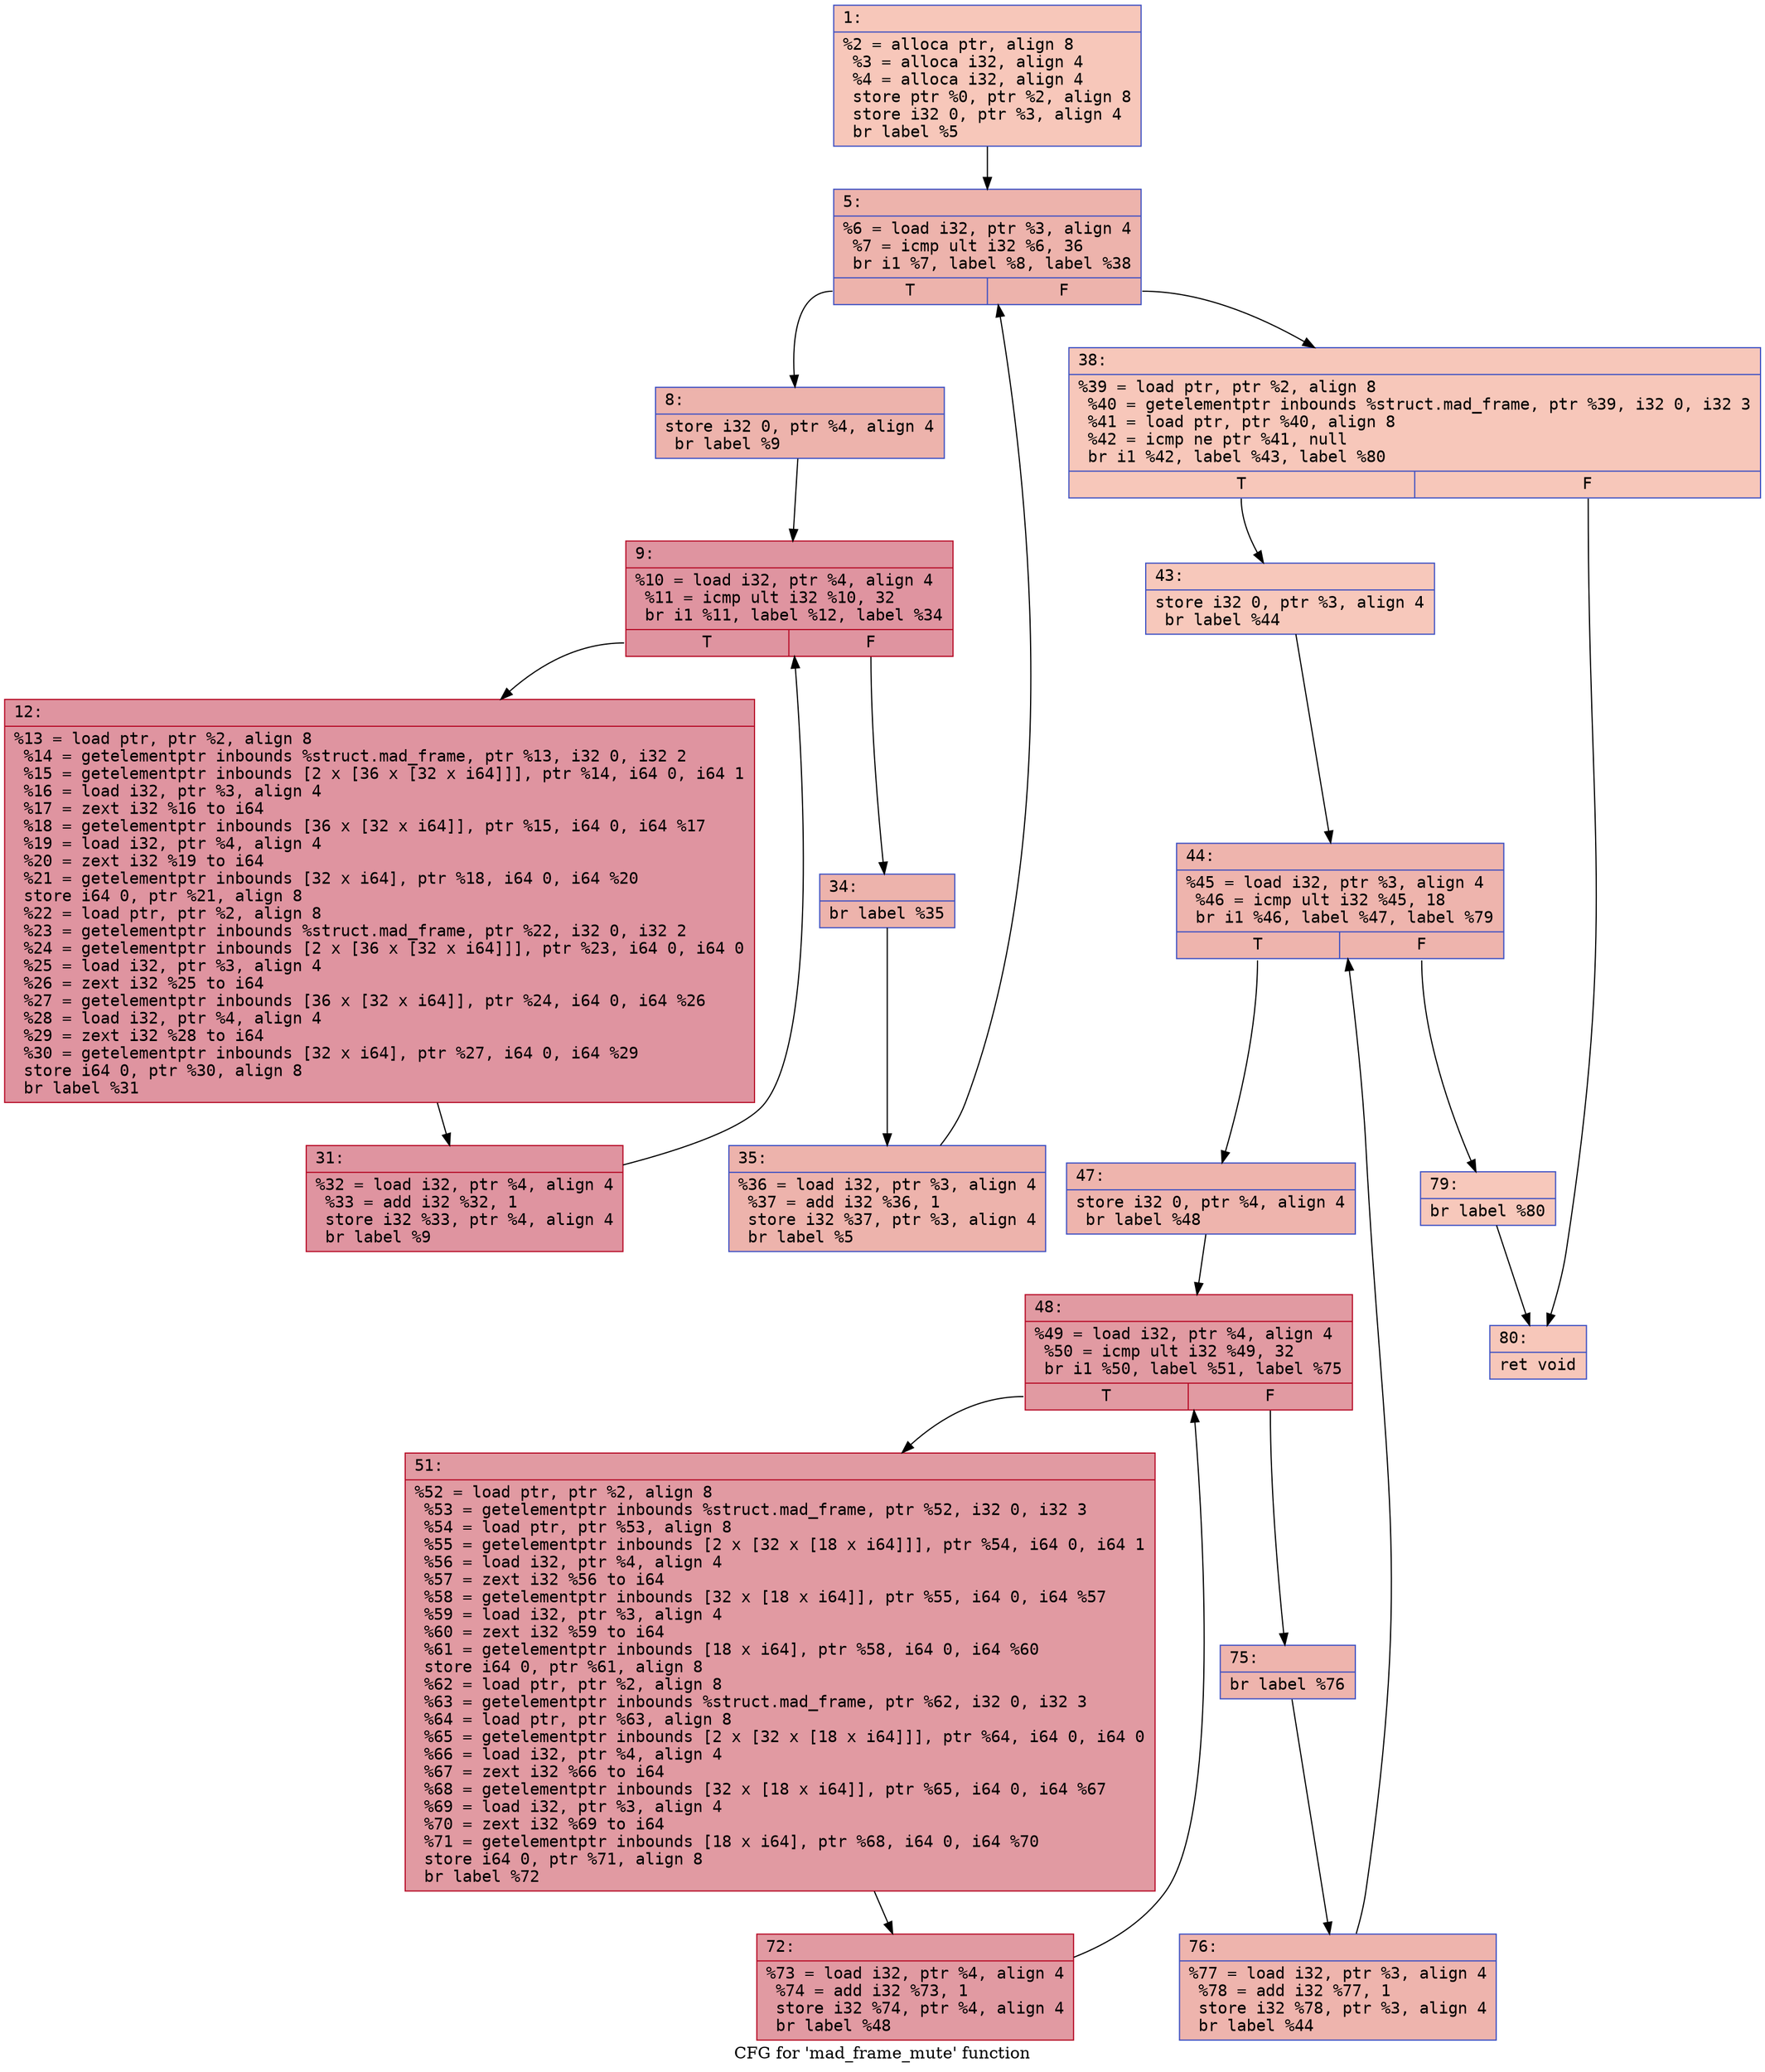 digraph "CFG for 'mad_frame_mute' function" {
	label="CFG for 'mad_frame_mute' function";

	Node0x600001e863f0 [shape=record,color="#3d50c3ff", style=filled, fillcolor="#ec7f6370" fontname="Courier",label="{1:\l|  %2 = alloca ptr, align 8\l  %3 = alloca i32, align 4\l  %4 = alloca i32, align 4\l  store ptr %0, ptr %2, align 8\l  store i32 0, ptr %3, align 4\l  br label %5\l}"];
	Node0x600001e863f0 -> Node0x600001e86440[tooltip="1 -> 5\nProbability 100.00%" ];
	Node0x600001e86440 [shape=record,color="#3d50c3ff", style=filled, fillcolor="#d6524470" fontname="Courier",label="{5:\l|  %6 = load i32, ptr %3, align 4\l  %7 = icmp ult i32 %6, 36\l  br i1 %7, label %8, label %38\l|{<s0>T|<s1>F}}"];
	Node0x600001e86440:s0 -> Node0x600001e86490[tooltip="5 -> 8\nProbability 96.88%" ];
	Node0x600001e86440:s1 -> Node0x600001e86670[tooltip="5 -> 38\nProbability 3.12%" ];
	Node0x600001e86490 [shape=record,color="#3d50c3ff", style=filled, fillcolor="#d6524470" fontname="Courier",label="{8:\l|  store i32 0, ptr %4, align 4\l  br label %9\l}"];
	Node0x600001e86490 -> Node0x600001e864e0[tooltip="8 -> 9\nProbability 100.00%" ];
	Node0x600001e864e0 [shape=record,color="#b70d28ff", style=filled, fillcolor="#b70d2870" fontname="Courier",label="{9:\l|  %10 = load i32, ptr %4, align 4\l  %11 = icmp ult i32 %10, 32\l  br i1 %11, label %12, label %34\l|{<s0>T|<s1>F}}"];
	Node0x600001e864e0:s0 -> Node0x600001e86530[tooltip="9 -> 12\nProbability 96.88%" ];
	Node0x600001e864e0:s1 -> Node0x600001e865d0[tooltip="9 -> 34\nProbability 3.12%" ];
	Node0x600001e86530 [shape=record,color="#b70d28ff", style=filled, fillcolor="#b70d2870" fontname="Courier",label="{12:\l|  %13 = load ptr, ptr %2, align 8\l  %14 = getelementptr inbounds %struct.mad_frame, ptr %13, i32 0, i32 2\l  %15 = getelementptr inbounds [2 x [36 x [32 x i64]]], ptr %14, i64 0, i64 1\l  %16 = load i32, ptr %3, align 4\l  %17 = zext i32 %16 to i64\l  %18 = getelementptr inbounds [36 x [32 x i64]], ptr %15, i64 0, i64 %17\l  %19 = load i32, ptr %4, align 4\l  %20 = zext i32 %19 to i64\l  %21 = getelementptr inbounds [32 x i64], ptr %18, i64 0, i64 %20\l  store i64 0, ptr %21, align 8\l  %22 = load ptr, ptr %2, align 8\l  %23 = getelementptr inbounds %struct.mad_frame, ptr %22, i32 0, i32 2\l  %24 = getelementptr inbounds [2 x [36 x [32 x i64]]], ptr %23, i64 0, i64 0\l  %25 = load i32, ptr %3, align 4\l  %26 = zext i32 %25 to i64\l  %27 = getelementptr inbounds [36 x [32 x i64]], ptr %24, i64 0, i64 %26\l  %28 = load i32, ptr %4, align 4\l  %29 = zext i32 %28 to i64\l  %30 = getelementptr inbounds [32 x i64], ptr %27, i64 0, i64 %29\l  store i64 0, ptr %30, align 8\l  br label %31\l}"];
	Node0x600001e86530 -> Node0x600001e86580[tooltip="12 -> 31\nProbability 100.00%" ];
	Node0x600001e86580 [shape=record,color="#b70d28ff", style=filled, fillcolor="#b70d2870" fontname="Courier",label="{31:\l|  %32 = load i32, ptr %4, align 4\l  %33 = add i32 %32, 1\l  store i32 %33, ptr %4, align 4\l  br label %9\l}"];
	Node0x600001e86580 -> Node0x600001e864e0[tooltip="31 -> 9\nProbability 100.00%" ];
	Node0x600001e865d0 [shape=record,color="#3d50c3ff", style=filled, fillcolor="#d6524470" fontname="Courier",label="{34:\l|  br label %35\l}"];
	Node0x600001e865d0 -> Node0x600001e86620[tooltip="34 -> 35\nProbability 100.00%" ];
	Node0x600001e86620 [shape=record,color="#3d50c3ff", style=filled, fillcolor="#d6524470" fontname="Courier",label="{35:\l|  %36 = load i32, ptr %3, align 4\l  %37 = add i32 %36, 1\l  store i32 %37, ptr %3, align 4\l  br label %5\l}"];
	Node0x600001e86620 -> Node0x600001e86440[tooltip="35 -> 5\nProbability 100.00%" ];
	Node0x600001e86670 [shape=record,color="#3d50c3ff", style=filled, fillcolor="#ec7f6370" fontname="Courier",label="{38:\l|  %39 = load ptr, ptr %2, align 8\l  %40 = getelementptr inbounds %struct.mad_frame, ptr %39, i32 0, i32 3\l  %41 = load ptr, ptr %40, align 8\l  %42 = icmp ne ptr %41, null\l  br i1 %42, label %43, label %80\l|{<s0>T|<s1>F}}"];
	Node0x600001e86670:s0 -> Node0x600001e866c0[tooltip="38 -> 43\nProbability 62.50%" ];
	Node0x600001e86670:s1 -> Node0x600001e86990[tooltip="38 -> 80\nProbability 37.50%" ];
	Node0x600001e866c0 [shape=record,color="#3d50c3ff", style=filled, fillcolor="#ed836670" fontname="Courier",label="{43:\l|  store i32 0, ptr %3, align 4\l  br label %44\l}"];
	Node0x600001e866c0 -> Node0x600001e86710[tooltip="43 -> 44\nProbability 100.00%" ];
	Node0x600001e86710 [shape=record,color="#3d50c3ff", style=filled, fillcolor="#d8564670" fontname="Courier",label="{44:\l|  %45 = load i32, ptr %3, align 4\l  %46 = icmp ult i32 %45, 18\l  br i1 %46, label %47, label %79\l|{<s0>T|<s1>F}}"];
	Node0x600001e86710:s0 -> Node0x600001e86760[tooltip="44 -> 47\nProbability 96.88%" ];
	Node0x600001e86710:s1 -> Node0x600001e86940[tooltip="44 -> 79\nProbability 3.12%" ];
	Node0x600001e86760 [shape=record,color="#3d50c3ff", style=filled, fillcolor="#d8564670" fontname="Courier",label="{47:\l|  store i32 0, ptr %4, align 4\l  br label %48\l}"];
	Node0x600001e86760 -> Node0x600001e867b0[tooltip="47 -> 48\nProbability 100.00%" ];
	Node0x600001e867b0 [shape=record,color="#b70d28ff", style=filled, fillcolor="#bb1b2c70" fontname="Courier",label="{48:\l|  %49 = load i32, ptr %4, align 4\l  %50 = icmp ult i32 %49, 32\l  br i1 %50, label %51, label %75\l|{<s0>T|<s1>F}}"];
	Node0x600001e867b0:s0 -> Node0x600001e86800[tooltip="48 -> 51\nProbability 96.88%" ];
	Node0x600001e867b0:s1 -> Node0x600001e868a0[tooltip="48 -> 75\nProbability 3.12%" ];
	Node0x600001e86800 [shape=record,color="#b70d28ff", style=filled, fillcolor="#bb1b2c70" fontname="Courier",label="{51:\l|  %52 = load ptr, ptr %2, align 8\l  %53 = getelementptr inbounds %struct.mad_frame, ptr %52, i32 0, i32 3\l  %54 = load ptr, ptr %53, align 8\l  %55 = getelementptr inbounds [2 x [32 x [18 x i64]]], ptr %54, i64 0, i64 1\l  %56 = load i32, ptr %4, align 4\l  %57 = zext i32 %56 to i64\l  %58 = getelementptr inbounds [32 x [18 x i64]], ptr %55, i64 0, i64 %57\l  %59 = load i32, ptr %3, align 4\l  %60 = zext i32 %59 to i64\l  %61 = getelementptr inbounds [18 x i64], ptr %58, i64 0, i64 %60\l  store i64 0, ptr %61, align 8\l  %62 = load ptr, ptr %2, align 8\l  %63 = getelementptr inbounds %struct.mad_frame, ptr %62, i32 0, i32 3\l  %64 = load ptr, ptr %63, align 8\l  %65 = getelementptr inbounds [2 x [32 x [18 x i64]]], ptr %64, i64 0, i64 0\l  %66 = load i32, ptr %4, align 4\l  %67 = zext i32 %66 to i64\l  %68 = getelementptr inbounds [32 x [18 x i64]], ptr %65, i64 0, i64 %67\l  %69 = load i32, ptr %3, align 4\l  %70 = zext i32 %69 to i64\l  %71 = getelementptr inbounds [18 x i64], ptr %68, i64 0, i64 %70\l  store i64 0, ptr %71, align 8\l  br label %72\l}"];
	Node0x600001e86800 -> Node0x600001e86850[tooltip="51 -> 72\nProbability 100.00%" ];
	Node0x600001e86850 [shape=record,color="#b70d28ff", style=filled, fillcolor="#bb1b2c70" fontname="Courier",label="{72:\l|  %73 = load i32, ptr %4, align 4\l  %74 = add i32 %73, 1\l  store i32 %74, ptr %4, align 4\l  br label %48\l}"];
	Node0x600001e86850 -> Node0x600001e867b0[tooltip="72 -> 48\nProbability 100.00%" ];
	Node0x600001e868a0 [shape=record,color="#3d50c3ff", style=filled, fillcolor="#d8564670" fontname="Courier",label="{75:\l|  br label %76\l}"];
	Node0x600001e868a0 -> Node0x600001e868f0[tooltip="75 -> 76\nProbability 100.00%" ];
	Node0x600001e868f0 [shape=record,color="#3d50c3ff", style=filled, fillcolor="#d8564670" fontname="Courier",label="{76:\l|  %77 = load i32, ptr %3, align 4\l  %78 = add i32 %77, 1\l  store i32 %78, ptr %3, align 4\l  br label %44\l}"];
	Node0x600001e868f0 -> Node0x600001e86710[tooltip="76 -> 44\nProbability 100.00%" ];
	Node0x600001e86940 [shape=record,color="#3d50c3ff", style=filled, fillcolor="#ed836670" fontname="Courier",label="{79:\l|  br label %80\l}"];
	Node0x600001e86940 -> Node0x600001e86990[tooltip="79 -> 80\nProbability 100.00%" ];
	Node0x600001e86990 [shape=record,color="#3d50c3ff", style=filled, fillcolor="#ec7f6370" fontname="Courier",label="{80:\l|  ret void\l}"];
}
